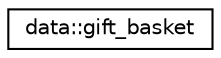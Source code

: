 digraph "Graphical Class Hierarchy"
{
  edge [fontname="Helvetica",fontsize="10",labelfontname="Helvetica",labelfontsize="10"];
  node [fontname="Helvetica",fontsize="10",shape=record];
  rankdir="LR";
  Node0 [label="data::gift_basket",height=0.2,width=0.4,color="black", fillcolor="white", style="filled",URL="$classdata_1_1gift__basket.html",tooltip="Gift backet class. "];
}
